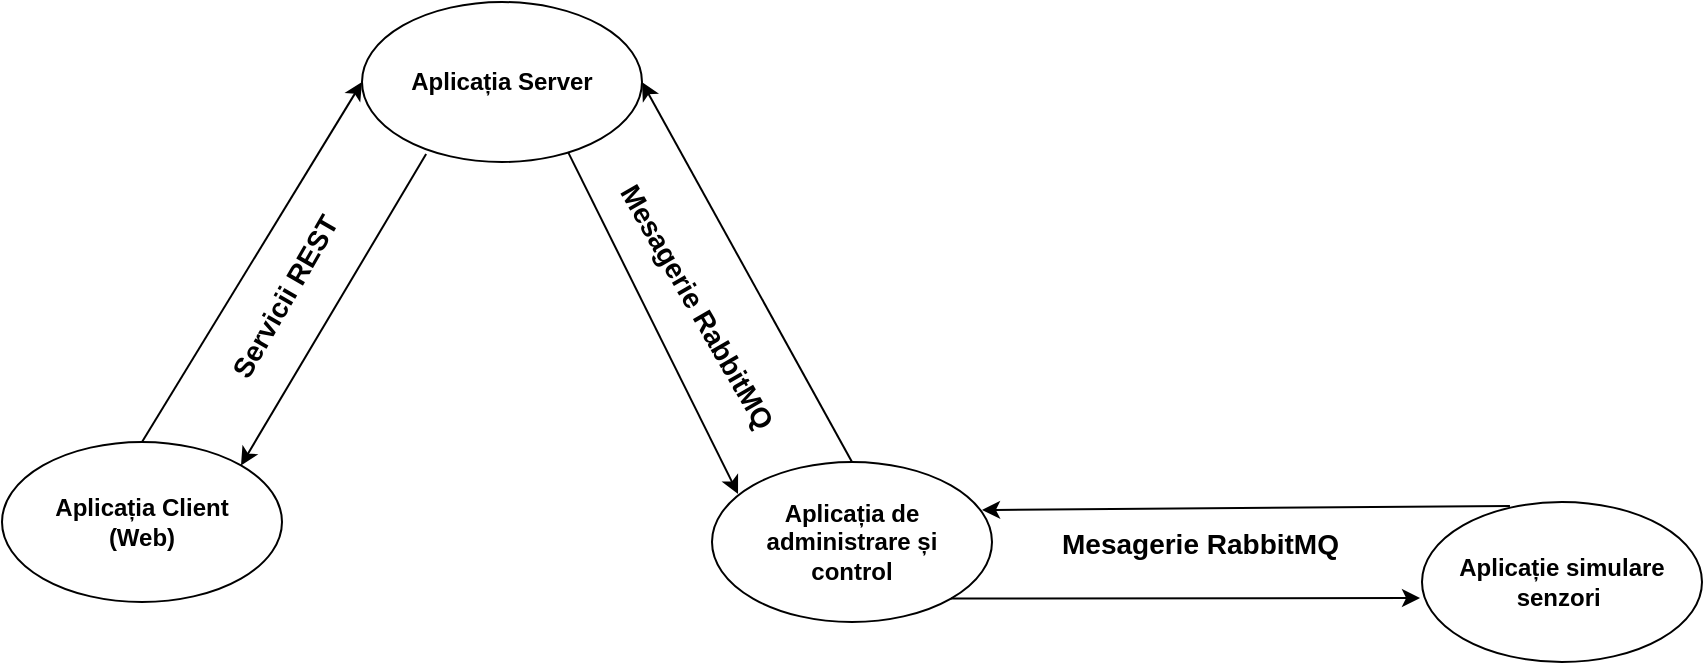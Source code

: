 <mxfile version="10.6.3"><diagram id="50S53Ttow3hPKXAcl0L_" name="Page-1"><mxGraphModel dx="1394" dy="806" grid="1" gridSize="10" guides="1" tooltips="1" connect="1" arrows="1" fold="1" page="1" pageScale="1" pageWidth="850" pageHeight="1100" math="0" shadow="0"><root><mxCell id="0"/><mxCell id="1" parent="0"/><mxCell id="1gmjJuHzKPMwEL_OV1GZ-1" value="&lt;span&gt;&lt;b&gt;Aplicația Client&lt;br&gt;(Web)&lt;/b&gt;&lt;br&gt;&lt;/span&gt;" style="ellipse;whiteSpace=wrap;html=1;" vertex="1" parent="1"><mxGeometry x="50" y="250" width="140" height="80" as="geometry"/></mxCell><mxCell id="1gmjJuHzKPMwEL_OV1GZ-2" value="&lt;span&gt;&lt;b&gt;Aplicația Server&lt;/b&gt;&lt;br&gt;&lt;/span&gt;" style="ellipse;whiteSpace=wrap;html=1;" vertex="1" parent="1"><mxGeometry x="230" y="30" width="140" height="80" as="geometry"/></mxCell><mxCell id="1gmjJuHzKPMwEL_OV1GZ-3" value="&lt;b&gt;&lt;span&gt;Aplicația de administrare&amp;nbsp;&lt;/span&gt;&lt;span&gt;și&lt;/span&gt;&lt;/b&gt;&lt;b&gt;&lt;br&gt;&amp;nbsp;control&lt;/b&gt;&amp;nbsp;" style="ellipse;whiteSpace=wrap;html=1;" vertex="1" parent="1"><mxGeometry x="405" y="260" width="140" height="80" as="geometry"/></mxCell><mxCell id="1gmjJuHzKPMwEL_OV1GZ-4" value="&lt;span&gt;&lt;b&gt;Aplicație simulare senzori&amp;nbsp;&lt;/b&gt;&lt;/span&gt;" style="ellipse;whiteSpace=wrap;html=1;" vertex="1" parent="1"><mxGeometry x="760" y="280" width="140" height="80" as="geometry"/></mxCell><mxCell id="1gmjJuHzKPMwEL_OV1GZ-5" value="" style="endArrow=classic;html=1;exitX=0.314;exitY=0.025;exitDx=0;exitDy=0;exitPerimeter=0;" edge="1" parent="1" source="1gmjJuHzKPMwEL_OV1GZ-4"><mxGeometry width="50" height="50" relative="1" as="geometry"><mxPoint x="580" y="500" as="sourcePoint"/><mxPoint x="540" y="284" as="targetPoint"/></mxGeometry></mxCell><mxCell id="1gmjJuHzKPMwEL_OV1GZ-6" value="" style="endArrow=classic;html=1;exitX=1;exitY=1;exitDx=0;exitDy=0;entryX=-0.007;entryY=0.6;entryDx=0;entryDy=0;entryPerimeter=0;" edge="1" parent="1" source="1gmjJuHzKPMwEL_OV1GZ-3" target="1gmjJuHzKPMwEL_OV1GZ-4"><mxGeometry width="50" height="50" relative="1" as="geometry"><mxPoint x="601" y="522" as="sourcePoint"/><mxPoint x="812" y="320" as="targetPoint"/></mxGeometry></mxCell><mxCell id="1gmjJuHzKPMwEL_OV1GZ-7" value="" style="endArrow=classic;html=1;entryX=0.093;entryY=0.2;entryDx=0;entryDy=0;exitX=0.736;exitY=0.938;exitDx=0;exitDy=0;entryPerimeter=0;exitPerimeter=0;" edge="1" parent="1" source="1gmjJuHzKPMwEL_OV1GZ-2" target="1gmjJuHzKPMwEL_OV1GZ-3"><mxGeometry width="50" height="50" relative="1" as="geometry"><mxPoint x="490" y="284" as="sourcePoint"/><mxPoint x="490" y="110" as="targetPoint"/></mxGeometry></mxCell><mxCell id="1gmjJuHzKPMwEL_OV1GZ-8" value="" style="endArrow=classic;html=1;entryX=1;entryY=0.5;entryDx=0;entryDy=0;exitX=0.5;exitY=0;exitDx=0;exitDy=0;" edge="1" parent="1" source="1gmjJuHzKPMwEL_OV1GZ-3" target="1gmjJuHzKPMwEL_OV1GZ-2"><mxGeometry width="50" height="50" relative="1" as="geometry"><mxPoint x="588" y="110" as="sourcePoint"/><mxPoint x="588" y="284" as="targetPoint"/></mxGeometry></mxCell><mxCell id="1gmjJuHzKPMwEL_OV1GZ-9" value="" style="endArrow=classic;html=1;entryX=0;entryY=0.5;entryDx=0;entryDy=0;exitX=0.5;exitY=0;exitDx=0;exitDy=0;" edge="1" parent="1" source="1gmjJuHzKPMwEL_OV1GZ-1" target="1gmjJuHzKPMwEL_OV1GZ-2"><mxGeometry width="50" height="50" relative="1" as="geometry"><mxPoint x="240" y="304" as="sourcePoint"/><mxPoint x="240" y="130" as="targetPoint"/></mxGeometry></mxCell><mxCell id="1gmjJuHzKPMwEL_OV1GZ-10" value="" style="endArrow=classic;html=1;entryX=1;entryY=0;entryDx=0;entryDy=0;exitX=0.229;exitY=0.95;exitDx=0;exitDy=0;exitPerimeter=0;" edge="1" parent="1" source="1gmjJuHzKPMwEL_OV1GZ-2" target="1gmjJuHzKPMwEL_OV1GZ-1"><mxGeometry width="50" height="50" relative="1" as="geometry"><mxPoint x="338" y="130" as="sourcePoint"/><mxPoint x="338" y="304" as="targetPoint"/></mxGeometry></mxCell><mxCell id="1gmjJuHzKPMwEL_OV1GZ-11" value="&lt;b&gt;&lt;font style=&quot;font-size: 14px&quot;&gt;Mesagerie RabbitMQ&lt;/font&gt;&lt;/b&gt;" style="text;html=1;resizable=0;points=[];autosize=1;align=left;verticalAlign=top;spacingTop=-4;rotation=60;strokeWidth=1;" vertex="1" parent="1"><mxGeometry x="325" y="175" width="150" height="20" as="geometry"/></mxCell><mxCell id="1gmjJuHzKPMwEL_OV1GZ-12" value="&lt;b&gt;&lt;font style=&quot;font-size: 14px&quot;&gt;Mesagerie RabbitMQ&lt;/font&gt;&lt;/b&gt;" style="text;html=1;resizable=0;points=[];autosize=1;align=left;verticalAlign=top;spacingTop=-4;rotation=0;strokeWidth=1;" vertex="1" parent="1"><mxGeometry x="577.5" y="290" width="150" height="20" as="geometry"/></mxCell><mxCell id="1gmjJuHzKPMwEL_OV1GZ-13" value="&lt;b&gt;&lt;font style=&quot;font-size: 14px&quot;&gt;Servicii REST&lt;/font&gt;&lt;/b&gt;" style="text;html=1;resizable=0;points=[];autosize=1;align=left;verticalAlign=top;spacingTop=-4;rotation=-60;" vertex="1" parent="1"><mxGeometry x="140" y="160" width="110" height="20" as="geometry"/></mxCell></root></mxGraphModel></diagram></mxfile>
